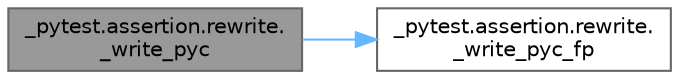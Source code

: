 digraph "_pytest.assertion.rewrite._write_pyc"
{
 // LATEX_PDF_SIZE
  bgcolor="transparent";
  edge [fontname=Helvetica,fontsize=10,labelfontname=Helvetica,labelfontsize=10];
  node [fontname=Helvetica,fontsize=10,shape=box,height=0.2,width=0.4];
  rankdir="LR";
  Node1 [id="Node000001",label="_pytest.assertion.rewrite.\l_write_pyc",height=0.2,width=0.4,color="gray40", fillcolor="grey60", style="filled", fontcolor="black",tooltip=" "];
  Node1 -> Node2 [id="edge1_Node000001_Node000002",color="steelblue1",style="solid",tooltip=" "];
  Node2 [id="Node000002",label="_pytest.assertion.rewrite.\l_write_pyc_fp",height=0.2,width=0.4,color="grey40", fillcolor="white", style="filled",URL="$namespace__pytest_1_1assertion_1_1rewrite.html#a68fa3dbf9402ae029e507ea69a27a770",tooltip=" "];
}
